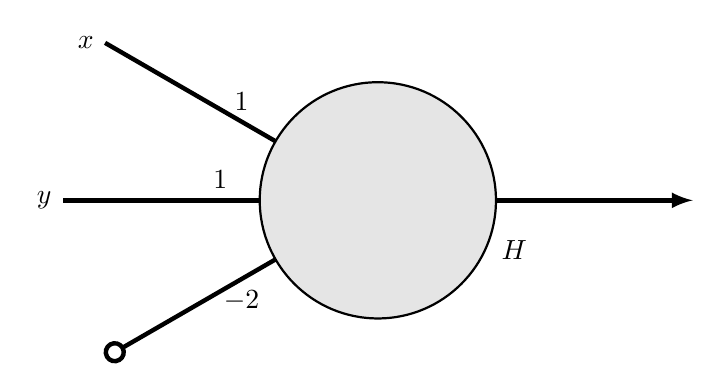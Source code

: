 \begin{tikzpicture}[scale=0.5]

\draw[thick,fill=black!10] (0,0) circle (3);
\draw[ultra thick]  (150:3) -- (150:8)node[pos=0.2,above]{$1$} node[left]{$x$};
\draw[ultra thick]  (180:3) -- (180:8)node[pos=0.2,above]{$1$} node[left]{$y$};
\draw[-o,ultra thick]  (210:3) -- (210:8) node[pos=0.2,below]{$-2$};
\draw[->,>=latex,ultra thick] (0:3) --  (8,0);
\node[below right] at (-15:3) {$H$};

\end{tikzpicture}  